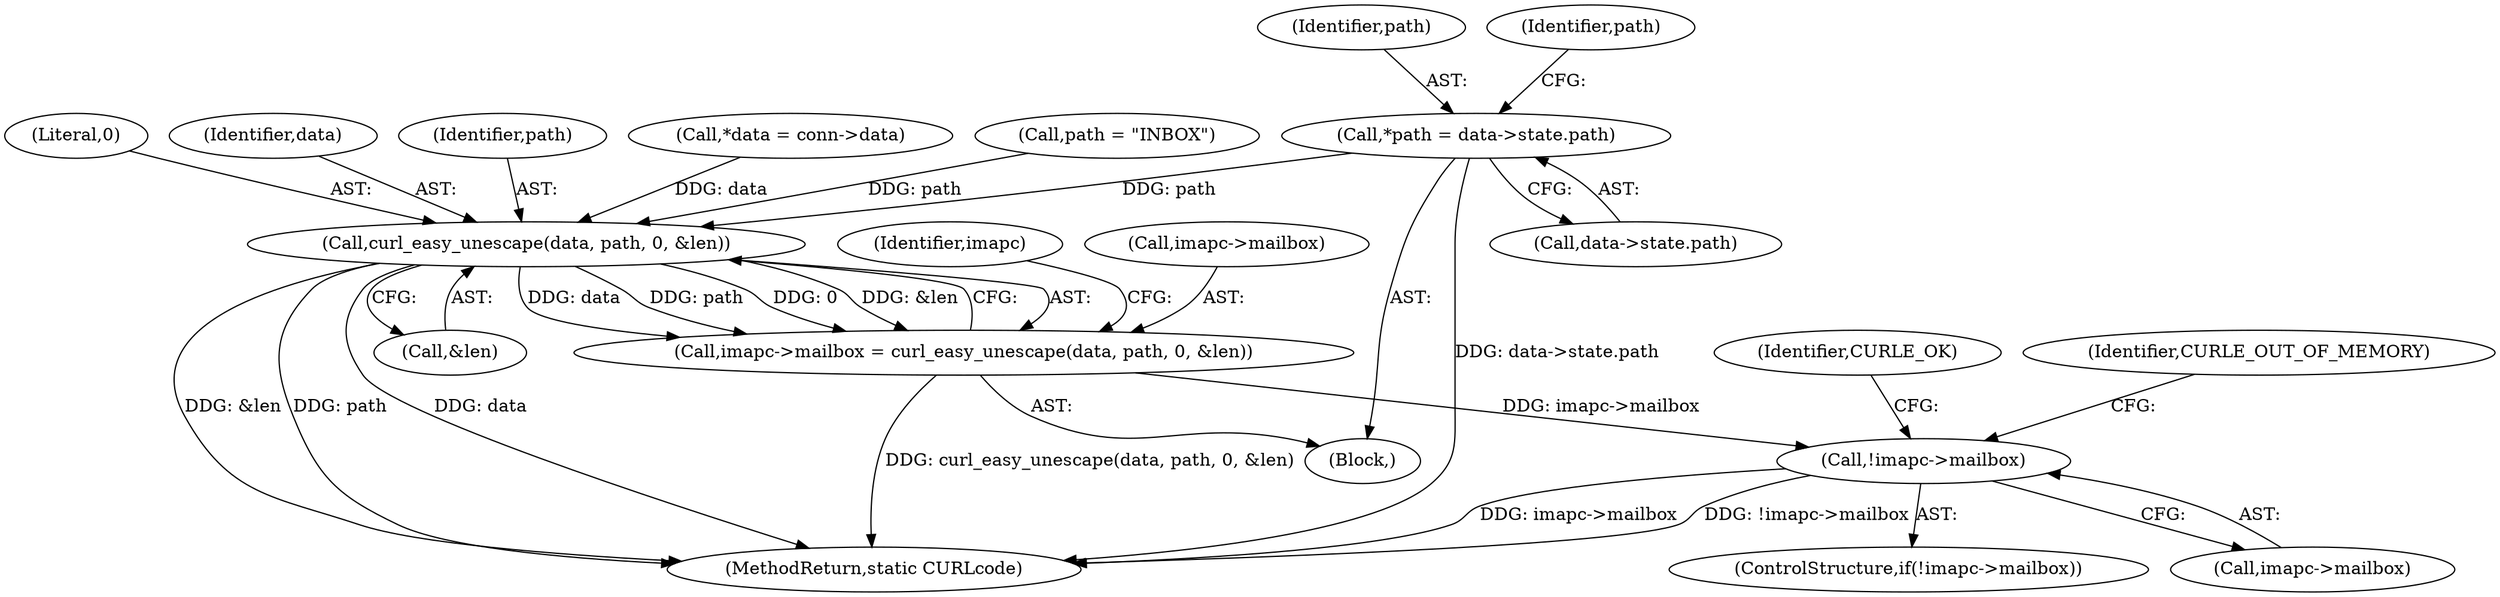 digraph "1_curl_75ca568fa1c19de4c5358fed246686de8467c238_1@pointer" {
"1000121" [label="(Call,*path = data->state.path)"];
"1000140" [label="(Call,curl_easy_unescape(data, path, 0, &len))"];
"1000136" [label="(Call,imapc->mailbox = curl_easy_unescape(data, path, 0, &len))"];
"1000147" [label="(Call,!imapc->mailbox)"];
"1000154" [label="(Identifier,CURLE_OK)"];
"1000141" [label="(Identifier,data)"];
"1000142" [label="(Identifier,path)"];
"1000140" [label="(Call,curl_easy_unescape(data, path, 0, &len))"];
"1000115" [label="(Call,*data = conn->data)"];
"1000123" [label="(Call,data->state.path)"];
"1000155" [label="(MethodReturn,static CURLcode)"];
"1000136" [label="(Call,imapc->mailbox = curl_easy_unescape(data, path, 0, &len))"];
"1000147" [label="(Call,!imapc->mailbox)"];
"1000133" [label="(Call,path = \"INBOX\")"];
"1000149" [label="(Identifier,imapc)"];
"1000104" [label="(Block,)"];
"1000122" [label="(Identifier,path)"];
"1000152" [label="(Identifier,CURLE_OUT_OF_MEMORY)"];
"1000132" [label="(Identifier,path)"];
"1000137" [label="(Call,imapc->mailbox)"];
"1000148" [label="(Call,imapc->mailbox)"];
"1000146" [label="(ControlStructure,if(!imapc->mailbox))"];
"1000143" [label="(Literal,0)"];
"1000121" [label="(Call,*path = data->state.path)"];
"1000144" [label="(Call,&len)"];
"1000121" -> "1000104"  [label="AST: "];
"1000121" -> "1000123"  [label="CFG: "];
"1000122" -> "1000121"  [label="AST: "];
"1000123" -> "1000121"  [label="AST: "];
"1000132" -> "1000121"  [label="CFG: "];
"1000121" -> "1000155"  [label="DDG: data->state.path"];
"1000121" -> "1000140"  [label="DDG: path"];
"1000140" -> "1000136"  [label="AST: "];
"1000140" -> "1000144"  [label="CFG: "];
"1000141" -> "1000140"  [label="AST: "];
"1000142" -> "1000140"  [label="AST: "];
"1000143" -> "1000140"  [label="AST: "];
"1000144" -> "1000140"  [label="AST: "];
"1000136" -> "1000140"  [label="CFG: "];
"1000140" -> "1000155"  [label="DDG: path"];
"1000140" -> "1000155"  [label="DDG: data"];
"1000140" -> "1000155"  [label="DDG: &len"];
"1000140" -> "1000136"  [label="DDG: data"];
"1000140" -> "1000136"  [label="DDG: path"];
"1000140" -> "1000136"  [label="DDG: 0"];
"1000140" -> "1000136"  [label="DDG: &len"];
"1000115" -> "1000140"  [label="DDG: data"];
"1000133" -> "1000140"  [label="DDG: path"];
"1000136" -> "1000104"  [label="AST: "];
"1000137" -> "1000136"  [label="AST: "];
"1000149" -> "1000136"  [label="CFG: "];
"1000136" -> "1000155"  [label="DDG: curl_easy_unescape(data, path, 0, &len)"];
"1000136" -> "1000147"  [label="DDG: imapc->mailbox"];
"1000147" -> "1000146"  [label="AST: "];
"1000147" -> "1000148"  [label="CFG: "];
"1000148" -> "1000147"  [label="AST: "];
"1000152" -> "1000147"  [label="CFG: "];
"1000154" -> "1000147"  [label="CFG: "];
"1000147" -> "1000155"  [label="DDG: imapc->mailbox"];
"1000147" -> "1000155"  [label="DDG: !imapc->mailbox"];
}
